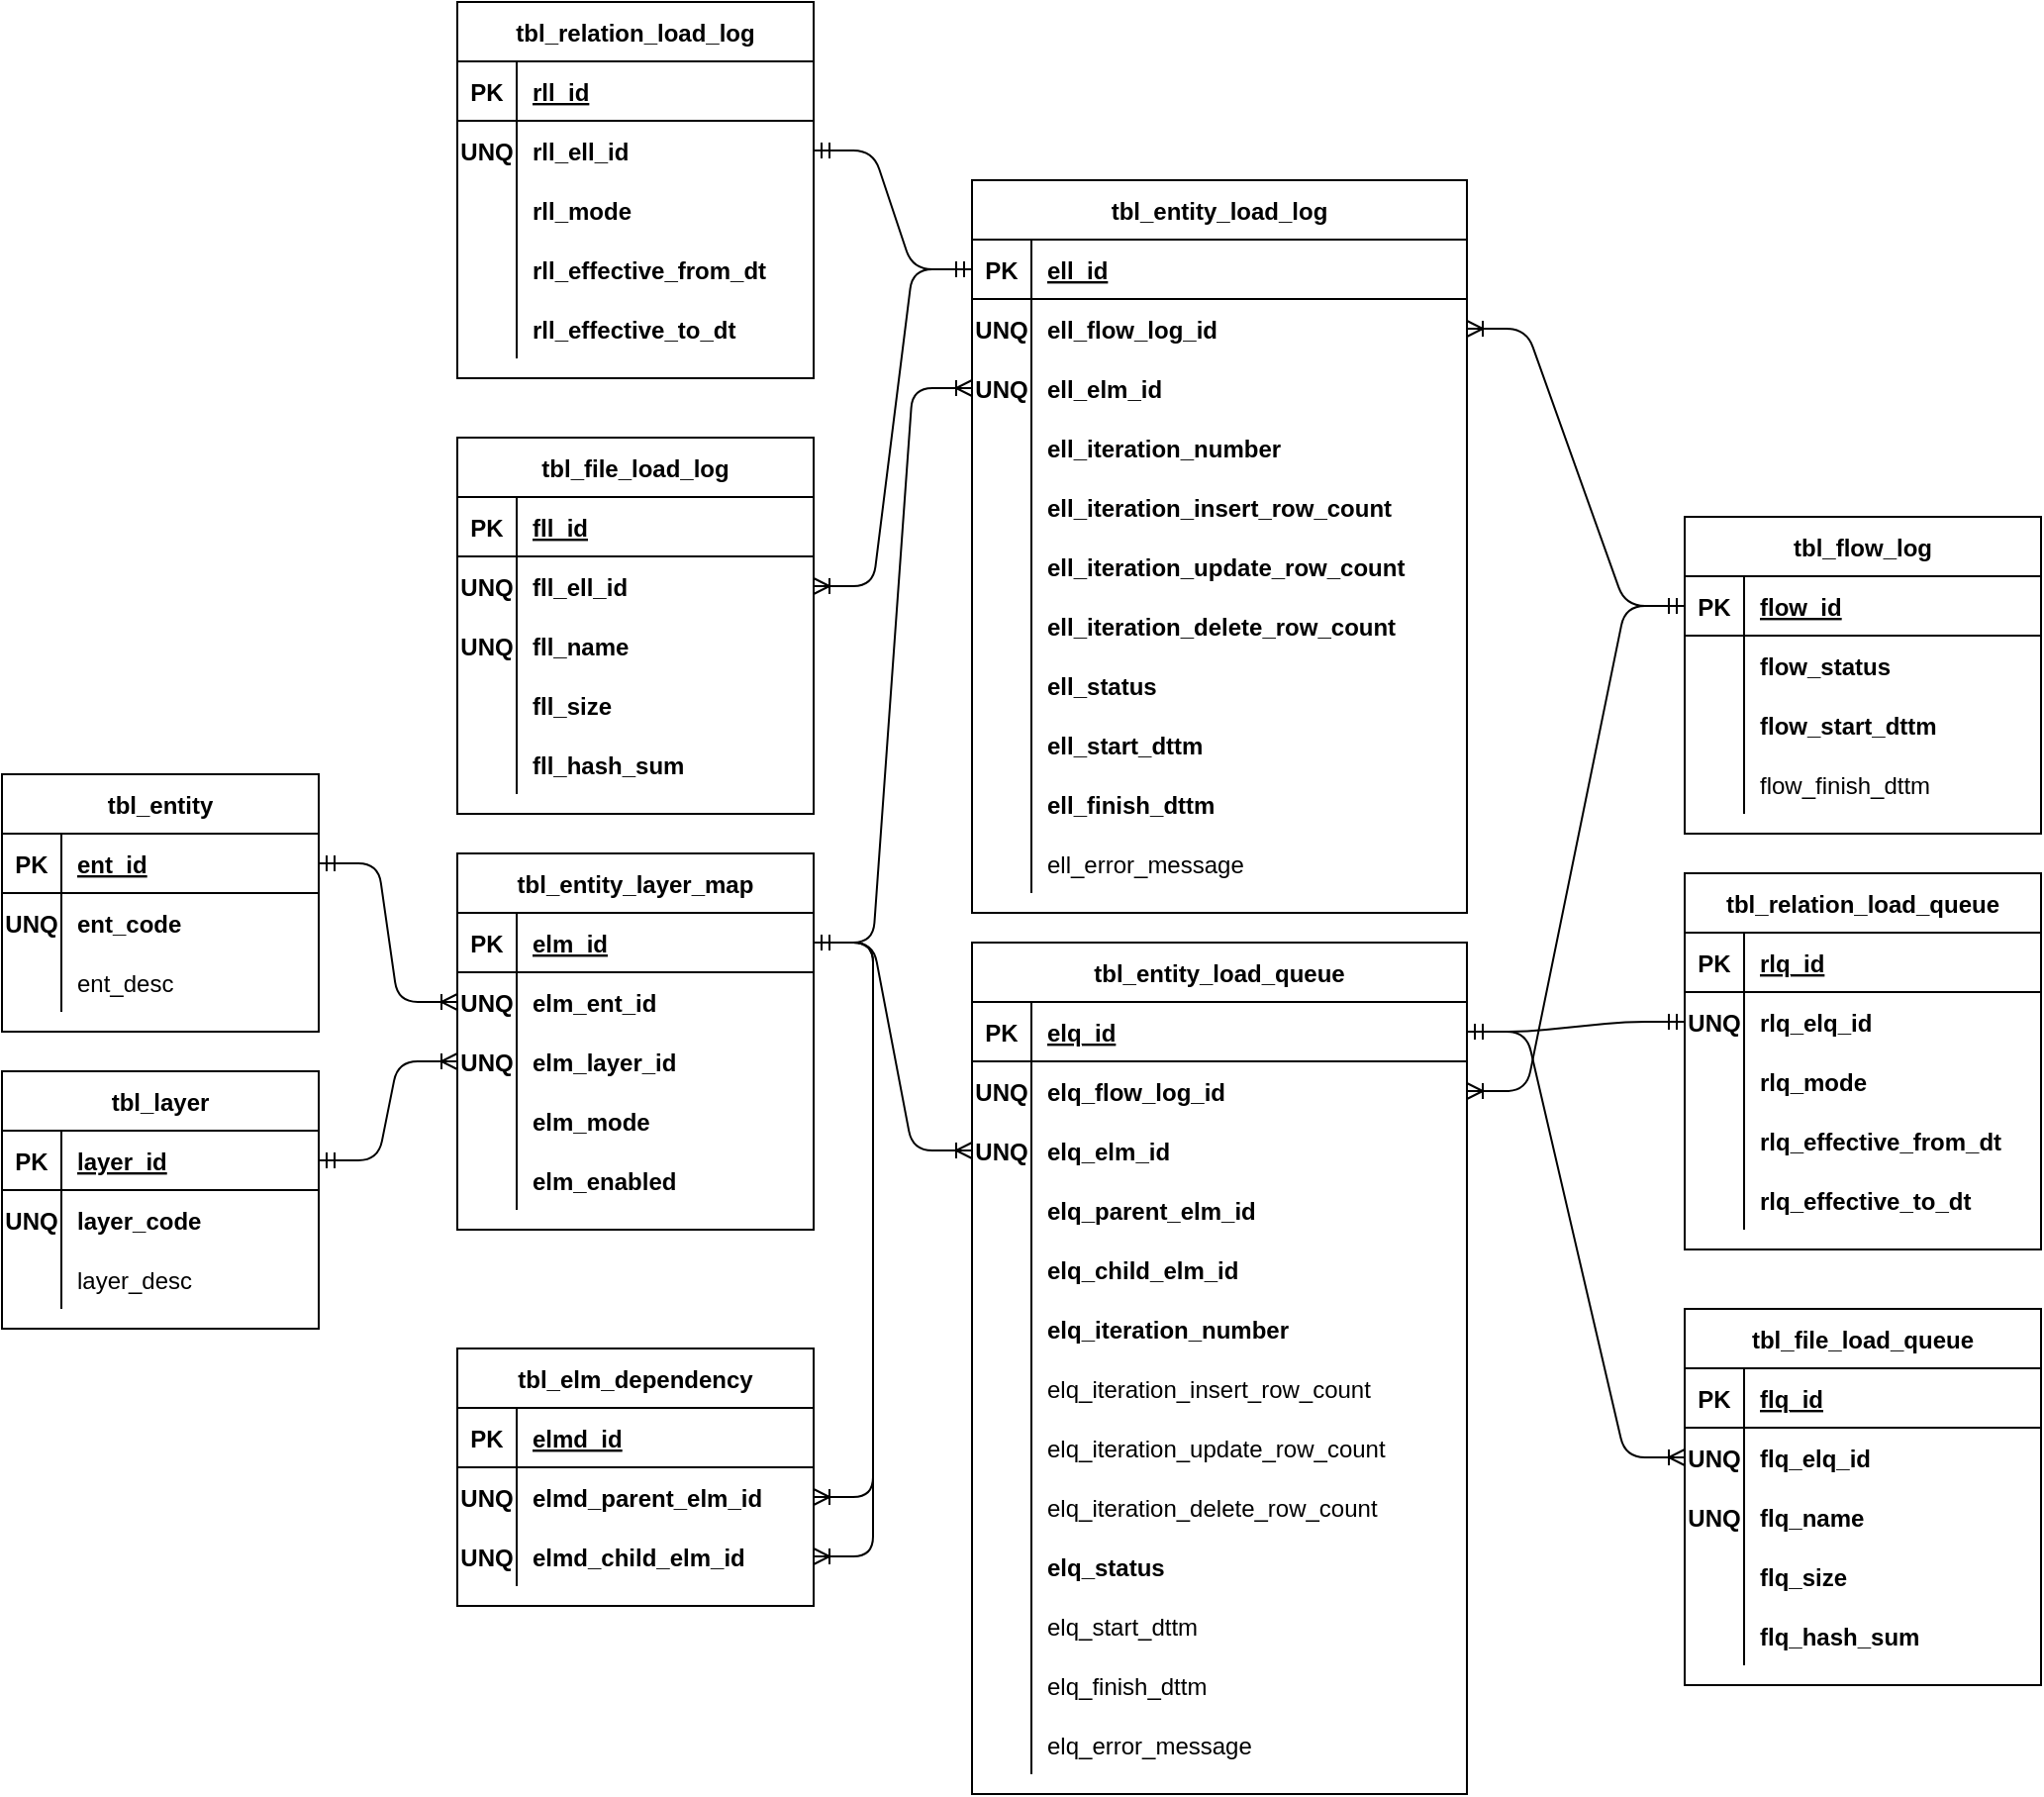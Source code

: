 <mxfile version="14.5.1" type="device"><diagram id="R2lEEEUBdFMjLlhIrx00" name="Page-1"><mxGraphModel dx="2272" dy="1922" grid="1" gridSize="10" guides="1" tooltips="1" connect="1" arrows="1" fold="1" page="1" pageScale="1" pageWidth="850" pageHeight="1100" math="0" shadow="0" extFonts="Permanent Marker^https://fonts.googleapis.com/css?family=Permanent+Marker"><root><mxCell id="0"/><mxCell id="1" parent="0"/><mxCell id="C-vyLk0tnHw3VtMMgP7b-2" value="tbl_layer" style="shape=table;startSize=30;container=1;collapsible=1;childLayout=tableLayout;fixedRows=1;rowLines=0;fontStyle=1;align=center;resizeLast=1;" parent="1" vertex="1"><mxGeometry x="-20" y="120" width="160" height="130" as="geometry"/></mxCell><mxCell id="C-vyLk0tnHw3VtMMgP7b-3" value="" style="shape=partialRectangle;collapsible=0;dropTarget=0;pointerEvents=0;fillColor=none;points=[[0,0.5],[1,0.5]];portConstraint=eastwest;top=0;left=0;right=0;bottom=1;" parent="C-vyLk0tnHw3VtMMgP7b-2" vertex="1"><mxGeometry y="30" width="160" height="30" as="geometry"/></mxCell><mxCell id="C-vyLk0tnHw3VtMMgP7b-4" value="PK" style="shape=partialRectangle;overflow=hidden;connectable=0;fillColor=none;top=0;left=0;bottom=0;right=0;fontStyle=1;" parent="C-vyLk0tnHw3VtMMgP7b-3" vertex="1"><mxGeometry width="30" height="30" as="geometry"/></mxCell><mxCell id="C-vyLk0tnHw3VtMMgP7b-5" value="layer_id" style="shape=partialRectangle;overflow=hidden;connectable=0;fillColor=none;top=0;left=0;bottom=0;right=0;align=left;spacingLeft=6;fontStyle=5;" parent="C-vyLk0tnHw3VtMMgP7b-3" vertex="1"><mxGeometry x="30" width="130" height="30" as="geometry"/></mxCell><mxCell id="C-vyLk0tnHw3VtMMgP7b-6" value="" style="shape=partialRectangle;collapsible=0;dropTarget=0;pointerEvents=0;fillColor=none;points=[[0,0.5],[1,0.5]];portConstraint=eastwest;top=0;left=0;right=0;bottom=0;" parent="C-vyLk0tnHw3VtMMgP7b-2" vertex="1"><mxGeometry y="60" width="160" height="30" as="geometry"/></mxCell><mxCell id="C-vyLk0tnHw3VtMMgP7b-7" value="UNQ" style="shape=partialRectangle;overflow=hidden;connectable=0;fillColor=none;top=0;left=0;bottom=0;right=0;fontStyle=1" parent="C-vyLk0tnHw3VtMMgP7b-6" vertex="1"><mxGeometry width="30" height="30" as="geometry"/></mxCell><mxCell id="C-vyLk0tnHw3VtMMgP7b-8" value="layer_code" style="shape=partialRectangle;overflow=hidden;connectable=0;fillColor=none;top=0;left=0;bottom=0;right=0;align=left;spacingLeft=6;fontStyle=1" parent="C-vyLk0tnHw3VtMMgP7b-6" vertex="1"><mxGeometry x="30" width="130" height="30" as="geometry"/></mxCell><mxCell id="C-vyLk0tnHw3VtMMgP7b-9" value="" style="shape=partialRectangle;collapsible=0;dropTarget=0;pointerEvents=0;fillColor=none;points=[[0,0.5],[1,0.5]];portConstraint=eastwest;top=0;left=0;right=0;bottom=0;" parent="C-vyLk0tnHw3VtMMgP7b-2" vertex="1"><mxGeometry y="90" width="160" height="30" as="geometry"/></mxCell><mxCell id="C-vyLk0tnHw3VtMMgP7b-10" value="" style="shape=partialRectangle;overflow=hidden;connectable=0;fillColor=none;top=0;left=0;bottom=0;right=0;" parent="C-vyLk0tnHw3VtMMgP7b-9" vertex="1"><mxGeometry width="30" height="30" as="geometry"/></mxCell><mxCell id="C-vyLk0tnHw3VtMMgP7b-11" value="layer_desc" style="shape=partialRectangle;overflow=hidden;connectable=0;fillColor=none;top=0;left=0;bottom=0;right=0;align=left;spacingLeft=6;" parent="C-vyLk0tnHw3VtMMgP7b-9" vertex="1"><mxGeometry x="30" width="130" height="30" as="geometry"/></mxCell><mxCell id="C-vyLk0tnHw3VtMMgP7b-13" value="tbl_flow_log" style="shape=table;startSize=30;container=1;collapsible=1;childLayout=tableLayout;fixedRows=1;rowLines=0;fontStyle=1;align=center;resizeLast=1;" parent="1" vertex="1"><mxGeometry x="830" y="-160" width="180" height="160" as="geometry"/></mxCell><mxCell id="C-vyLk0tnHw3VtMMgP7b-14" value="" style="shape=partialRectangle;collapsible=0;dropTarget=0;pointerEvents=0;fillColor=none;points=[[0,0.5],[1,0.5]];portConstraint=eastwest;top=0;left=0;right=0;bottom=1;" parent="C-vyLk0tnHw3VtMMgP7b-13" vertex="1"><mxGeometry y="30" width="180" height="30" as="geometry"/></mxCell><mxCell id="C-vyLk0tnHw3VtMMgP7b-15" value="PK" style="shape=partialRectangle;overflow=hidden;connectable=0;fillColor=none;top=0;left=0;bottom=0;right=0;fontStyle=1;" parent="C-vyLk0tnHw3VtMMgP7b-14" vertex="1"><mxGeometry width="30" height="30" as="geometry"/></mxCell><mxCell id="C-vyLk0tnHw3VtMMgP7b-16" value="flow_id" style="shape=partialRectangle;overflow=hidden;connectable=0;fillColor=none;top=0;left=0;bottom=0;right=0;align=left;spacingLeft=6;fontStyle=5;" parent="C-vyLk0tnHw3VtMMgP7b-14" vertex="1"><mxGeometry x="30" width="150" height="30" as="geometry"/></mxCell><mxCell id="n-sqBbWJOkg3POBEZH9E-104" value="" style="shape=partialRectangle;collapsible=0;dropTarget=0;pointerEvents=0;fillColor=none;points=[[0,0.5],[1,0.5]];portConstraint=eastwest;top=0;left=0;right=0;bottom=0;" parent="C-vyLk0tnHw3VtMMgP7b-13" vertex="1"><mxGeometry y="60" width="180" height="30" as="geometry"/></mxCell><mxCell id="n-sqBbWJOkg3POBEZH9E-105" value="" style="shape=partialRectangle;overflow=hidden;connectable=0;fillColor=none;top=0;left=0;bottom=0;right=0;" parent="n-sqBbWJOkg3POBEZH9E-104" vertex="1"><mxGeometry width="30" height="30" as="geometry"/></mxCell><mxCell id="n-sqBbWJOkg3POBEZH9E-106" value="flow_status" style="shape=partialRectangle;overflow=hidden;connectable=0;fillColor=none;top=0;left=0;bottom=0;right=0;align=left;spacingLeft=6;fontStyle=1" parent="n-sqBbWJOkg3POBEZH9E-104" vertex="1"><mxGeometry x="30" width="150" height="30" as="geometry"/></mxCell><mxCell id="C-vyLk0tnHw3VtMMgP7b-17" value="" style="shape=partialRectangle;collapsible=0;dropTarget=0;pointerEvents=0;fillColor=none;points=[[0,0.5],[1,0.5]];portConstraint=eastwest;top=0;left=0;right=0;bottom=0;" parent="C-vyLk0tnHw3VtMMgP7b-13" vertex="1"><mxGeometry y="90" width="180" height="30" as="geometry"/></mxCell><mxCell id="C-vyLk0tnHw3VtMMgP7b-18" value="" style="shape=partialRectangle;overflow=hidden;connectable=0;fillColor=none;top=0;left=0;bottom=0;right=0;" parent="C-vyLk0tnHw3VtMMgP7b-17" vertex="1"><mxGeometry width="30" height="30" as="geometry"/></mxCell><mxCell id="C-vyLk0tnHw3VtMMgP7b-19" value="flow_start_dttm" style="shape=partialRectangle;overflow=hidden;connectable=0;fillColor=none;top=0;left=0;bottom=0;right=0;align=left;spacingLeft=6;fontStyle=1" parent="C-vyLk0tnHw3VtMMgP7b-17" vertex="1"><mxGeometry x="30" width="150" height="30" as="geometry"/></mxCell><mxCell id="C-vyLk0tnHw3VtMMgP7b-20" value="" style="shape=partialRectangle;collapsible=0;dropTarget=0;pointerEvents=0;fillColor=none;points=[[0,0.5],[1,0.5]];portConstraint=eastwest;top=0;left=0;right=0;bottom=0;" parent="C-vyLk0tnHw3VtMMgP7b-13" vertex="1"><mxGeometry y="120" width="180" height="30" as="geometry"/></mxCell><mxCell id="C-vyLk0tnHw3VtMMgP7b-21" value="" style="shape=partialRectangle;overflow=hidden;connectable=0;fillColor=none;top=0;left=0;bottom=0;right=0;" parent="C-vyLk0tnHw3VtMMgP7b-20" vertex="1"><mxGeometry width="30" height="30" as="geometry"/></mxCell><mxCell id="C-vyLk0tnHw3VtMMgP7b-22" value="flow_finish_dttm" style="shape=partialRectangle;overflow=hidden;connectable=0;fillColor=none;top=0;left=0;bottom=0;right=0;align=left;spacingLeft=6;" parent="C-vyLk0tnHw3VtMMgP7b-20" vertex="1"><mxGeometry x="30" width="150" height="30" as="geometry"/></mxCell><mxCell id="C-vyLk0tnHw3VtMMgP7b-23" value="tbl_entity" style="shape=table;startSize=30;container=1;collapsible=1;childLayout=tableLayout;fixedRows=1;rowLines=0;fontStyle=1;align=center;resizeLast=1;" parent="1" vertex="1"><mxGeometry x="-20" y="-30" width="160" height="130" as="geometry"/></mxCell><mxCell id="C-vyLk0tnHw3VtMMgP7b-24" value="" style="shape=partialRectangle;collapsible=0;dropTarget=0;pointerEvents=0;fillColor=none;points=[[0,0.5],[1,0.5]];portConstraint=eastwest;top=0;left=0;right=0;bottom=1;" parent="C-vyLk0tnHw3VtMMgP7b-23" vertex="1"><mxGeometry y="30" width="160" height="30" as="geometry"/></mxCell><mxCell id="C-vyLk0tnHw3VtMMgP7b-25" value="PK" style="shape=partialRectangle;overflow=hidden;connectable=0;fillColor=none;top=0;left=0;bottom=0;right=0;fontStyle=1;" parent="C-vyLk0tnHw3VtMMgP7b-24" vertex="1"><mxGeometry width="30" height="30" as="geometry"/></mxCell><mxCell id="C-vyLk0tnHw3VtMMgP7b-26" value="ent_id" style="shape=partialRectangle;overflow=hidden;connectable=0;fillColor=none;top=0;left=0;bottom=0;right=0;align=left;spacingLeft=6;fontStyle=5;" parent="C-vyLk0tnHw3VtMMgP7b-24" vertex="1"><mxGeometry x="30" width="130" height="30" as="geometry"/></mxCell><mxCell id="n-sqBbWJOkg3POBEZH9E-1" value="" style="shape=partialRectangle;collapsible=0;dropTarget=0;pointerEvents=0;fillColor=none;points=[[0,0.5],[1,0.5]];portConstraint=eastwest;top=0;left=0;right=0;bottom=0;" parent="C-vyLk0tnHw3VtMMgP7b-23" vertex="1"><mxGeometry y="60" width="160" height="30" as="geometry"/></mxCell><mxCell id="n-sqBbWJOkg3POBEZH9E-2" value="UNQ" style="shape=partialRectangle;overflow=hidden;connectable=0;fillColor=none;top=0;left=0;bottom=0;right=0;fontStyle=1" parent="n-sqBbWJOkg3POBEZH9E-1" vertex="1"><mxGeometry width="30" height="30" as="geometry"/></mxCell><mxCell id="n-sqBbWJOkg3POBEZH9E-3" value="ent_code" style="shape=partialRectangle;overflow=hidden;connectable=0;fillColor=none;top=0;left=0;bottom=0;right=0;align=left;spacingLeft=6;fontStyle=1" parent="n-sqBbWJOkg3POBEZH9E-1" vertex="1"><mxGeometry x="30" width="130" height="30" as="geometry"/></mxCell><mxCell id="n-sqBbWJOkg3POBEZH9E-7" value="" style="shape=partialRectangle;collapsible=0;dropTarget=0;pointerEvents=0;fillColor=none;points=[[0,0.5],[1,0.5]];portConstraint=eastwest;top=0;left=0;right=0;bottom=0;" parent="C-vyLk0tnHw3VtMMgP7b-23" vertex="1"><mxGeometry y="90" width="160" height="30" as="geometry"/></mxCell><mxCell id="n-sqBbWJOkg3POBEZH9E-8" value="" style="shape=partialRectangle;overflow=hidden;connectable=0;fillColor=none;top=0;left=0;bottom=0;right=0;" parent="n-sqBbWJOkg3POBEZH9E-7" vertex="1"><mxGeometry width="30" height="30" as="geometry"/></mxCell><mxCell id="n-sqBbWJOkg3POBEZH9E-9" value="ent_desc" style="shape=partialRectangle;overflow=hidden;connectable=0;fillColor=none;top=0;left=0;bottom=0;right=0;align=left;spacingLeft=6;fontStyle=0" parent="n-sqBbWJOkg3POBEZH9E-7" vertex="1"><mxGeometry x="30" width="130" height="30" as="geometry"/></mxCell><mxCell id="n-sqBbWJOkg3POBEZH9E-13" value="" style="edgeStyle=entityRelationEdgeStyle;fontSize=12;html=1;endArrow=ERoneToMany;startArrow=ERmandOne;" parent="1" source="C-vyLk0tnHw3VtMMgP7b-3" target="0YgivnZFi4WIbgcl_7bm-8" edge="1"><mxGeometry width="100" height="100" relative="1" as="geometry"><mxPoint x="370" y="460" as="sourcePoint"/><mxPoint x="470" y="360" as="targetPoint"/></mxGeometry></mxCell><mxCell id="n-sqBbWJOkg3POBEZH9E-30" value="" style="edgeStyle=entityRelationEdgeStyle;fontSize=12;html=1;endArrow=ERoneToMany;startArrow=ERmandOne;" parent="1" source="C-vyLk0tnHw3VtMMgP7b-14" target="n-sqBbWJOkg3POBEZH9E-35" edge="1"><mxGeometry width="100" height="100" relative="1" as="geometry"><mxPoint x="370" y="490" as="sourcePoint"/><mxPoint x="980" y="115" as="targetPoint"/></mxGeometry></mxCell><mxCell id="n-sqBbWJOkg3POBEZH9E-31" value="tbl_entity_load_log" style="shape=table;startSize=30;container=1;collapsible=1;childLayout=tableLayout;fixedRows=1;rowLines=0;fontStyle=1;align=center;resizeLast=1;" parent="1" vertex="1"><mxGeometry x="470" y="-330" width="250" height="370" as="geometry"/></mxCell><mxCell id="n-sqBbWJOkg3POBEZH9E-32" value="" style="shape=partialRectangle;collapsible=0;dropTarget=0;pointerEvents=0;fillColor=none;top=0;left=0;bottom=1;right=0;points=[[0,0.5],[1,0.5]];portConstraint=eastwest;" parent="n-sqBbWJOkg3POBEZH9E-31" vertex="1"><mxGeometry y="30" width="250" height="30" as="geometry"/></mxCell><mxCell id="n-sqBbWJOkg3POBEZH9E-33" value="PK" style="shape=partialRectangle;connectable=0;fillColor=none;top=0;left=0;bottom=0;right=0;fontStyle=1;overflow=hidden;" parent="n-sqBbWJOkg3POBEZH9E-32" vertex="1"><mxGeometry width="30" height="30" as="geometry"/></mxCell><mxCell id="n-sqBbWJOkg3POBEZH9E-34" value="ell_id" style="shape=partialRectangle;connectable=0;fillColor=none;top=0;left=0;bottom=0;right=0;align=left;spacingLeft=6;fontStyle=5;overflow=hidden;" parent="n-sqBbWJOkg3POBEZH9E-32" vertex="1"><mxGeometry x="30" width="220" height="30" as="geometry"/></mxCell><mxCell id="n-sqBbWJOkg3POBEZH9E-35" value="" style="shape=partialRectangle;collapsible=0;dropTarget=0;pointerEvents=0;fillColor=none;top=0;left=0;bottom=0;right=0;points=[[0,0.5],[1,0.5]];portConstraint=eastwest;" parent="n-sqBbWJOkg3POBEZH9E-31" vertex="1"><mxGeometry y="60" width="250" height="30" as="geometry"/></mxCell><mxCell id="n-sqBbWJOkg3POBEZH9E-36" value="UNQ" style="shape=partialRectangle;connectable=0;fillColor=none;top=0;left=0;bottom=0;right=0;editable=1;overflow=hidden;fontStyle=1" parent="n-sqBbWJOkg3POBEZH9E-35" vertex="1"><mxGeometry width="30" height="30" as="geometry"/></mxCell><mxCell id="n-sqBbWJOkg3POBEZH9E-37" value="ell_flow_log_id" style="shape=partialRectangle;connectable=0;fillColor=none;top=0;left=0;bottom=0;right=0;align=left;spacingLeft=6;overflow=hidden;fontStyle=1" parent="n-sqBbWJOkg3POBEZH9E-35" vertex="1"><mxGeometry x="30" width="220" height="30" as="geometry"/></mxCell><mxCell id="n-sqBbWJOkg3POBEZH9E-38" value="" style="shape=partialRectangle;collapsible=0;dropTarget=0;pointerEvents=0;fillColor=none;top=0;left=0;bottom=0;right=0;points=[[0,0.5],[1,0.5]];portConstraint=eastwest;" parent="n-sqBbWJOkg3POBEZH9E-31" vertex="1"><mxGeometry y="90" width="250" height="30" as="geometry"/></mxCell><mxCell id="n-sqBbWJOkg3POBEZH9E-39" value="UNQ" style="shape=partialRectangle;connectable=0;fillColor=none;top=0;left=0;bottom=0;right=0;editable=1;overflow=hidden;fontStyle=1" parent="n-sqBbWJOkg3POBEZH9E-38" vertex="1"><mxGeometry width="30" height="30" as="geometry"/></mxCell><mxCell id="n-sqBbWJOkg3POBEZH9E-40" value="ell_elm_id" style="shape=partialRectangle;connectable=0;fillColor=none;top=0;left=0;bottom=0;right=0;align=left;spacingLeft=6;overflow=hidden;fontStyle=1" parent="n-sqBbWJOkg3POBEZH9E-38" vertex="1"><mxGeometry x="30" width="220" height="30" as="geometry"/></mxCell><mxCell id="n-sqBbWJOkg3POBEZH9E-67" value="" style="shape=partialRectangle;collapsible=0;dropTarget=0;pointerEvents=0;fillColor=none;top=0;left=0;bottom=0;right=0;points=[[0,0.5],[1,0.5]];portConstraint=eastwest;" parent="n-sqBbWJOkg3POBEZH9E-31" vertex="1"><mxGeometry y="120" width="250" height="30" as="geometry"/></mxCell><mxCell id="n-sqBbWJOkg3POBEZH9E-68" value="" style="shape=partialRectangle;connectable=0;fillColor=none;top=0;left=0;bottom=0;right=0;editable=1;overflow=hidden;" parent="n-sqBbWJOkg3POBEZH9E-67" vertex="1"><mxGeometry width="30" height="30" as="geometry"/></mxCell><mxCell id="n-sqBbWJOkg3POBEZH9E-69" value="ell_iteration_number" style="shape=partialRectangle;connectable=0;fillColor=none;top=0;left=0;bottom=0;right=0;align=left;spacingLeft=6;overflow=hidden;fontStyle=1" parent="n-sqBbWJOkg3POBEZH9E-67" vertex="1"><mxGeometry x="30" width="220" height="30" as="geometry"/></mxCell><mxCell id="n-sqBbWJOkg3POBEZH9E-70" value="" style="shape=partialRectangle;collapsible=0;dropTarget=0;pointerEvents=0;fillColor=none;top=0;left=0;bottom=0;right=0;points=[[0,0.5],[1,0.5]];portConstraint=eastwest;" parent="n-sqBbWJOkg3POBEZH9E-31" vertex="1"><mxGeometry y="150" width="250" height="30" as="geometry"/></mxCell><mxCell id="n-sqBbWJOkg3POBEZH9E-71" value="" style="shape=partialRectangle;connectable=0;fillColor=none;top=0;left=0;bottom=0;right=0;editable=1;overflow=hidden;" parent="n-sqBbWJOkg3POBEZH9E-70" vertex="1"><mxGeometry width="30" height="30" as="geometry"/></mxCell><mxCell id="n-sqBbWJOkg3POBEZH9E-72" value="ell_iteration_insert_row_count" style="shape=partialRectangle;connectable=0;fillColor=none;top=0;left=0;bottom=0;right=0;align=left;spacingLeft=6;overflow=hidden;fontStyle=1" parent="n-sqBbWJOkg3POBEZH9E-70" vertex="1"><mxGeometry x="30" width="220" height="30" as="geometry"/></mxCell><mxCell id="0YgivnZFi4WIbgcl_7bm-109" value="" style="shape=partialRectangle;collapsible=0;dropTarget=0;pointerEvents=0;fillColor=none;top=0;left=0;bottom=0;right=0;points=[[0,0.5],[1,0.5]];portConstraint=eastwest;" parent="n-sqBbWJOkg3POBEZH9E-31" vertex="1"><mxGeometry y="180" width="250" height="30" as="geometry"/></mxCell><mxCell id="0YgivnZFi4WIbgcl_7bm-110" value="" style="shape=partialRectangle;connectable=0;fillColor=none;top=0;left=0;bottom=0;right=0;editable=1;overflow=hidden;" parent="0YgivnZFi4WIbgcl_7bm-109" vertex="1"><mxGeometry width="30" height="30" as="geometry"/></mxCell><mxCell id="0YgivnZFi4WIbgcl_7bm-111" value="ell_iteration_update_row_count" style="shape=partialRectangle;connectable=0;fillColor=none;top=0;left=0;bottom=0;right=0;align=left;spacingLeft=6;overflow=hidden;fontStyle=1" parent="0YgivnZFi4WIbgcl_7bm-109" vertex="1"><mxGeometry x="30" width="220" height="30" as="geometry"/></mxCell><mxCell id="0YgivnZFi4WIbgcl_7bm-112" value="" style="shape=partialRectangle;collapsible=0;dropTarget=0;pointerEvents=0;fillColor=none;top=0;left=0;bottom=0;right=0;points=[[0,0.5],[1,0.5]];portConstraint=eastwest;" parent="n-sqBbWJOkg3POBEZH9E-31" vertex="1"><mxGeometry y="210" width="250" height="30" as="geometry"/></mxCell><mxCell id="0YgivnZFi4WIbgcl_7bm-113" value="" style="shape=partialRectangle;connectable=0;fillColor=none;top=0;left=0;bottom=0;right=0;editable=1;overflow=hidden;" parent="0YgivnZFi4WIbgcl_7bm-112" vertex="1"><mxGeometry width="30" height="30" as="geometry"/></mxCell><mxCell id="0YgivnZFi4WIbgcl_7bm-114" value="ell_iteration_delete_row_count" style="shape=partialRectangle;connectable=0;fillColor=none;top=0;left=0;bottom=0;right=0;align=left;spacingLeft=6;overflow=hidden;fontStyle=1" parent="0YgivnZFi4WIbgcl_7bm-112" vertex="1"><mxGeometry x="30" width="220" height="30" as="geometry"/></mxCell><mxCell id="n-sqBbWJOkg3POBEZH9E-41" value="" style="shape=partialRectangle;collapsible=0;dropTarget=0;pointerEvents=0;fillColor=none;top=0;left=0;bottom=0;right=0;points=[[0,0.5],[1,0.5]];portConstraint=eastwest;" parent="n-sqBbWJOkg3POBEZH9E-31" vertex="1"><mxGeometry y="240" width="250" height="30" as="geometry"/></mxCell><mxCell id="n-sqBbWJOkg3POBEZH9E-42" value="" style="shape=partialRectangle;connectable=0;fillColor=none;top=0;left=0;bottom=0;right=0;editable=1;overflow=hidden;" parent="n-sqBbWJOkg3POBEZH9E-41" vertex="1"><mxGeometry width="30" height="30" as="geometry"/></mxCell><mxCell id="n-sqBbWJOkg3POBEZH9E-43" value="ell_status" style="shape=partialRectangle;connectable=0;fillColor=none;top=0;left=0;bottom=0;right=0;align=left;spacingLeft=6;overflow=hidden;fontStyle=1" parent="n-sqBbWJOkg3POBEZH9E-41" vertex="1"><mxGeometry x="30" width="220" height="30" as="geometry"/></mxCell><mxCell id="n-sqBbWJOkg3POBEZH9E-53" value="" style="shape=partialRectangle;collapsible=0;dropTarget=0;pointerEvents=0;fillColor=none;top=0;left=0;bottom=0;right=0;points=[[0,0.5],[1,0.5]];portConstraint=eastwest;" parent="n-sqBbWJOkg3POBEZH9E-31" vertex="1"><mxGeometry y="270" width="250" height="30" as="geometry"/></mxCell><mxCell id="n-sqBbWJOkg3POBEZH9E-54" value="" style="shape=partialRectangle;connectable=0;fillColor=none;top=0;left=0;bottom=0;right=0;editable=1;overflow=hidden;" parent="n-sqBbWJOkg3POBEZH9E-53" vertex="1"><mxGeometry width="30" height="30" as="geometry"/></mxCell><mxCell id="n-sqBbWJOkg3POBEZH9E-55" value="ell_start_dttm" style="shape=partialRectangle;connectable=0;fillColor=none;top=0;left=0;bottom=0;right=0;align=left;spacingLeft=6;overflow=hidden;fontStyle=1" parent="n-sqBbWJOkg3POBEZH9E-53" vertex="1"><mxGeometry x="30" width="220" height="30" as="geometry"/></mxCell><mxCell id="n-sqBbWJOkg3POBEZH9E-56" value="" style="shape=partialRectangle;collapsible=0;dropTarget=0;pointerEvents=0;fillColor=none;top=0;left=0;bottom=0;right=0;points=[[0,0.5],[1,0.5]];portConstraint=eastwest;" parent="n-sqBbWJOkg3POBEZH9E-31" vertex="1"><mxGeometry y="300" width="250" height="30" as="geometry"/></mxCell><mxCell id="n-sqBbWJOkg3POBEZH9E-57" value="" style="shape=partialRectangle;connectable=0;fillColor=none;top=0;left=0;bottom=0;right=0;editable=1;overflow=hidden;" parent="n-sqBbWJOkg3POBEZH9E-56" vertex="1"><mxGeometry width="30" height="30" as="geometry"/></mxCell><mxCell id="n-sqBbWJOkg3POBEZH9E-58" value="ell_finish_dttm" style="shape=partialRectangle;connectable=0;fillColor=none;top=0;left=0;bottom=0;right=0;align=left;spacingLeft=6;overflow=hidden;fontStyle=1" parent="n-sqBbWJOkg3POBEZH9E-56" vertex="1"><mxGeometry x="30" width="220" height="30" as="geometry"/></mxCell><mxCell id="n-sqBbWJOkg3POBEZH9E-59" value="" style="shape=partialRectangle;collapsible=0;dropTarget=0;pointerEvents=0;fillColor=none;top=0;left=0;bottom=0;right=0;points=[[0,0.5],[1,0.5]];portConstraint=eastwest;" parent="n-sqBbWJOkg3POBEZH9E-31" vertex="1"><mxGeometry y="330" width="250" height="30" as="geometry"/></mxCell><mxCell id="n-sqBbWJOkg3POBEZH9E-60" value="" style="shape=partialRectangle;connectable=0;fillColor=none;top=0;left=0;bottom=0;right=0;editable=1;overflow=hidden;" parent="n-sqBbWJOkg3POBEZH9E-59" vertex="1"><mxGeometry width="30" height="30" as="geometry"/></mxCell><mxCell id="n-sqBbWJOkg3POBEZH9E-61" value="ell_error_message" style="shape=partialRectangle;connectable=0;fillColor=none;top=0;left=0;bottom=0;right=0;align=left;spacingLeft=6;overflow=hidden;" parent="n-sqBbWJOkg3POBEZH9E-59" vertex="1"><mxGeometry x="30" width="220" height="30" as="geometry"/></mxCell><mxCell id="n-sqBbWJOkg3POBEZH9E-52" value="" style="edgeStyle=entityRelationEdgeStyle;fontSize=12;html=1;endArrow=ERoneToMany;startArrow=ERmandOne;" parent="1" source="0YgivnZFi4WIbgcl_7bm-2" target="n-sqBbWJOkg3POBEZH9E-38" edge="1"><mxGeometry width="100" height="100" relative="1" as="geometry"><mxPoint x="710" y="-10" as="sourcePoint"/><mxPoint x="810" y="-110" as="targetPoint"/></mxGeometry></mxCell><mxCell id="n-sqBbWJOkg3POBEZH9E-73" value="tbl_relation_load_log" style="shape=table;startSize=30;container=1;collapsible=1;childLayout=tableLayout;fixedRows=1;rowLines=0;fontStyle=1;align=center;resizeLast=1;" parent="1" vertex="1"><mxGeometry x="210" y="-420" width="180" height="190" as="geometry"/></mxCell><mxCell id="n-sqBbWJOkg3POBEZH9E-74" value="" style="shape=partialRectangle;collapsible=0;dropTarget=0;pointerEvents=0;fillColor=none;top=0;left=0;bottom=1;right=0;points=[[0,0.5],[1,0.5]];portConstraint=eastwest;" parent="n-sqBbWJOkg3POBEZH9E-73" vertex="1"><mxGeometry y="30" width="180" height="30" as="geometry"/></mxCell><mxCell id="n-sqBbWJOkg3POBEZH9E-75" value="PK" style="shape=partialRectangle;connectable=0;fillColor=none;top=0;left=0;bottom=0;right=0;fontStyle=1;overflow=hidden;" parent="n-sqBbWJOkg3POBEZH9E-74" vertex="1"><mxGeometry width="30" height="30" as="geometry"/></mxCell><mxCell id="n-sqBbWJOkg3POBEZH9E-76" value="rll_id" style="shape=partialRectangle;connectable=0;fillColor=none;top=0;left=0;bottom=0;right=0;align=left;spacingLeft=6;fontStyle=5;overflow=hidden;" parent="n-sqBbWJOkg3POBEZH9E-74" vertex="1"><mxGeometry x="30" width="150" height="30" as="geometry"/></mxCell><mxCell id="n-sqBbWJOkg3POBEZH9E-77" value="" style="shape=partialRectangle;collapsible=0;dropTarget=0;pointerEvents=0;fillColor=none;top=0;left=0;bottom=0;right=0;points=[[0,0.5],[1,0.5]];portConstraint=eastwest;" parent="n-sqBbWJOkg3POBEZH9E-73" vertex="1"><mxGeometry y="60" width="180" height="30" as="geometry"/></mxCell><mxCell id="n-sqBbWJOkg3POBEZH9E-78" value="UNQ" style="shape=partialRectangle;connectable=0;fillColor=none;top=0;left=0;bottom=0;right=0;editable=1;overflow=hidden;fontStyle=1" parent="n-sqBbWJOkg3POBEZH9E-77" vertex="1"><mxGeometry width="30" height="30" as="geometry"/></mxCell><mxCell id="n-sqBbWJOkg3POBEZH9E-79" value="rll_ell_id" style="shape=partialRectangle;connectable=0;fillColor=none;top=0;left=0;bottom=0;right=0;align=left;spacingLeft=6;overflow=hidden;fontStyle=1" parent="n-sqBbWJOkg3POBEZH9E-77" vertex="1"><mxGeometry x="30" width="150" height="30" as="geometry"/></mxCell><mxCell id="n-sqBbWJOkg3POBEZH9E-107" value="" style="shape=partialRectangle;collapsible=0;dropTarget=0;pointerEvents=0;fillColor=none;top=0;left=0;bottom=0;right=0;points=[[0,0.5],[1,0.5]];portConstraint=eastwest;" parent="n-sqBbWJOkg3POBEZH9E-73" vertex="1"><mxGeometry y="90" width="180" height="30" as="geometry"/></mxCell><mxCell id="n-sqBbWJOkg3POBEZH9E-108" value="" style="shape=partialRectangle;connectable=0;fillColor=none;top=0;left=0;bottom=0;right=0;editable=1;overflow=hidden;" parent="n-sqBbWJOkg3POBEZH9E-107" vertex="1"><mxGeometry width="30" height="30" as="geometry"/></mxCell><mxCell id="n-sqBbWJOkg3POBEZH9E-109" value="rll_mode" style="shape=partialRectangle;connectable=0;fillColor=none;top=0;left=0;bottom=0;right=0;align=left;spacingLeft=6;overflow=hidden;fontStyle=1" parent="n-sqBbWJOkg3POBEZH9E-107" vertex="1"><mxGeometry x="30" width="150" height="30" as="geometry"/></mxCell><mxCell id="n-sqBbWJOkg3POBEZH9E-80" value="" style="shape=partialRectangle;collapsible=0;dropTarget=0;pointerEvents=0;fillColor=none;top=0;left=0;bottom=0;right=0;points=[[0,0.5],[1,0.5]];portConstraint=eastwest;" parent="n-sqBbWJOkg3POBEZH9E-73" vertex="1"><mxGeometry y="120" width="180" height="30" as="geometry"/></mxCell><mxCell id="n-sqBbWJOkg3POBEZH9E-81" value="" style="shape=partialRectangle;connectable=0;fillColor=none;top=0;left=0;bottom=0;right=0;editable=1;overflow=hidden;" parent="n-sqBbWJOkg3POBEZH9E-80" vertex="1"><mxGeometry width="30" height="30" as="geometry"/></mxCell><mxCell id="n-sqBbWJOkg3POBEZH9E-82" value="rll_effective_from_dt" style="shape=partialRectangle;connectable=0;fillColor=none;top=0;left=0;bottom=0;right=0;align=left;spacingLeft=6;overflow=hidden;fontStyle=1" parent="n-sqBbWJOkg3POBEZH9E-80" vertex="1"><mxGeometry x="30" width="150" height="30" as="geometry"/></mxCell><mxCell id="n-sqBbWJOkg3POBEZH9E-83" value="" style="shape=partialRectangle;collapsible=0;dropTarget=0;pointerEvents=0;fillColor=none;top=0;left=0;bottom=0;right=0;points=[[0,0.5],[1,0.5]];portConstraint=eastwest;" parent="n-sqBbWJOkg3POBEZH9E-73" vertex="1"><mxGeometry y="150" width="180" height="30" as="geometry"/></mxCell><mxCell id="n-sqBbWJOkg3POBEZH9E-84" value="" style="shape=partialRectangle;connectable=0;fillColor=none;top=0;left=0;bottom=0;right=0;editable=1;overflow=hidden;" parent="n-sqBbWJOkg3POBEZH9E-83" vertex="1"><mxGeometry width="30" height="30" as="geometry"/></mxCell><mxCell id="n-sqBbWJOkg3POBEZH9E-85" value="rll_effective_to_dt" style="shape=partialRectangle;connectable=0;fillColor=none;top=0;left=0;bottom=0;right=0;align=left;spacingLeft=6;overflow=hidden;fontStyle=1" parent="n-sqBbWJOkg3POBEZH9E-83" vertex="1"><mxGeometry x="30" width="150" height="30" as="geometry"/></mxCell><mxCell id="n-sqBbWJOkg3POBEZH9E-86" value="" style="edgeStyle=entityRelationEdgeStyle;fontSize=12;html=1;endArrow=ERmandOne;startArrow=ERmandOne;" parent="1" source="n-sqBbWJOkg3POBEZH9E-32" target="n-sqBbWJOkg3POBEZH9E-77" edge="1"><mxGeometry width="100" height="100" relative="1" as="geometry"><mxPoint x="630" y="-10" as="sourcePoint"/><mxPoint x="730" y="-110" as="targetPoint"/></mxGeometry></mxCell><mxCell id="n-sqBbWJOkg3POBEZH9E-87" value="tbl_file_load_log" style="shape=table;startSize=30;container=1;collapsible=1;childLayout=tableLayout;fixedRows=1;rowLines=0;fontStyle=1;align=center;resizeLast=1;" parent="1" vertex="1"><mxGeometry x="210" y="-200" width="180" height="190" as="geometry"/></mxCell><mxCell id="n-sqBbWJOkg3POBEZH9E-88" value="" style="shape=partialRectangle;collapsible=0;dropTarget=0;pointerEvents=0;fillColor=none;top=0;left=0;bottom=1;right=0;points=[[0,0.5],[1,0.5]];portConstraint=eastwest;" parent="n-sqBbWJOkg3POBEZH9E-87" vertex="1"><mxGeometry y="30" width="180" height="30" as="geometry"/></mxCell><mxCell id="n-sqBbWJOkg3POBEZH9E-89" value="PK" style="shape=partialRectangle;connectable=0;fillColor=none;top=0;left=0;bottom=0;right=0;fontStyle=1;overflow=hidden;" parent="n-sqBbWJOkg3POBEZH9E-88" vertex="1"><mxGeometry width="30" height="30" as="geometry"/></mxCell><mxCell id="n-sqBbWJOkg3POBEZH9E-90" value="fll_id" style="shape=partialRectangle;connectable=0;fillColor=none;top=0;left=0;bottom=0;right=0;align=left;spacingLeft=6;fontStyle=5;overflow=hidden;" parent="n-sqBbWJOkg3POBEZH9E-88" vertex="1"><mxGeometry x="30" width="150" height="30" as="geometry"/></mxCell><mxCell id="n-sqBbWJOkg3POBEZH9E-91" value="" style="shape=partialRectangle;collapsible=0;dropTarget=0;pointerEvents=0;fillColor=none;top=0;left=0;bottom=0;right=0;points=[[0,0.5],[1,0.5]];portConstraint=eastwest;" parent="n-sqBbWJOkg3POBEZH9E-87" vertex="1"><mxGeometry y="60" width="180" height="30" as="geometry"/></mxCell><mxCell id="n-sqBbWJOkg3POBEZH9E-92" value="UNQ" style="shape=partialRectangle;connectable=0;fillColor=none;top=0;left=0;bottom=0;right=0;editable=1;overflow=hidden;fontStyle=1" parent="n-sqBbWJOkg3POBEZH9E-91" vertex="1"><mxGeometry width="30" height="30" as="geometry"/></mxCell><mxCell id="n-sqBbWJOkg3POBEZH9E-93" value="fll_ell_id" style="shape=partialRectangle;connectable=0;fillColor=none;top=0;left=0;bottom=0;right=0;align=left;spacingLeft=6;overflow=hidden;fontStyle=1" parent="n-sqBbWJOkg3POBEZH9E-91" vertex="1"><mxGeometry x="30" width="150" height="30" as="geometry"/></mxCell><mxCell id="n-sqBbWJOkg3POBEZH9E-94" value="" style="shape=partialRectangle;collapsible=0;dropTarget=0;pointerEvents=0;fillColor=none;top=0;left=0;bottom=0;right=0;points=[[0,0.5],[1,0.5]];portConstraint=eastwest;" parent="n-sqBbWJOkg3POBEZH9E-87" vertex="1"><mxGeometry y="90" width="180" height="30" as="geometry"/></mxCell><mxCell id="n-sqBbWJOkg3POBEZH9E-95" value="UNQ" style="shape=partialRectangle;connectable=0;fillColor=none;top=0;left=0;bottom=0;right=0;editable=1;overflow=hidden;fontStyle=1" parent="n-sqBbWJOkg3POBEZH9E-94" vertex="1"><mxGeometry width="30" height="30" as="geometry"/></mxCell><mxCell id="n-sqBbWJOkg3POBEZH9E-96" value="fll_name" style="shape=partialRectangle;connectable=0;fillColor=none;top=0;left=0;bottom=0;right=0;align=left;spacingLeft=6;overflow=hidden;fontStyle=1" parent="n-sqBbWJOkg3POBEZH9E-94" vertex="1"><mxGeometry x="30" width="150" height="30" as="geometry"/></mxCell><mxCell id="n-sqBbWJOkg3POBEZH9E-97" value="" style="shape=partialRectangle;collapsible=0;dropTarget=0;pointerEvents=0;fillColor=none;top=0;left=0;bottom=0;right=0;points=[[0,0.5],[1,0.5]];portConstraint=eastwest;" parent="n-sqBbWJOkg3POBEZH9E-87" vertex="1"><mxGeometry y="120" width="180" height="30" as="geometry"/></mxCell><mxCell id="n-sqBbWJOkg3POBEZH9E-98" value="" style="shape=partialRectangle;connectable=0;fillColor=none;top=0;left=0;bottom=0;right=0;editable=1;overflow=hidden;" parent="n-sqBbWJOkg3POBEZH9E-97" vertex="1"><mxGeometry width="30" height="30" as="geometry"/></mxCell><mxCell id="n-sqBbWJOkg3POBEZH9E-99" value="fll_size" style="shape=partialRectangle;connectable=0;fillColor=none;top=0;left=0;bottom=0;right=0;align=left;spacingLeft=6;overflow=hidden;fontStyle=1" parent="n-sqBbWJOkg3POBEZH9E-97" vertex="1"><mxGeometry x="30" width="150" height="30" as="geometry"/></mxCell><mxCell id="n-sqBbWJOkg3POBEZH9E-100" value="" style="shape=partialRectangle;collapsible=0;dropTarget=0;pointerEvents=0;fillColor=none;top=0;left=0;bottom=0;right=0;points=[[0,0.5],[1,0.5]];portConstraint=eastwest;" parent="n-sqBbWJOkg3POBEZH9E-87" vertex="1"><mxGeometry y="150" width="180" height="30" as="geometry"/></mxCell><mxCell id="n-sqBbWJOkg3POBEZH9E-101" value="" style="shape=partialRectangle;connectable=0;fillColor=none;top=0;left=0;bottom=0;right=0;editable=1;overflow=hidden;" parent="n-sqBbWJOkg3POBEZH9E-100" vertex="1"><mxGeometry width="30" height="30" as="geometry"/></mxCell><mxCell id="n-sqBbWJOkg3POBEZH9E-102" value="fll_hash_sum" style="shape=partialRectangle;connectable=0;fillColor=none;top=0;left=0;bottom=0;right=0;align=left;spacingLeft=6;overflow=hidden;fontStyle=1" parent="n-sqBbWJOkg3POBEZH9E-100" vertex="1"><mxGeometry x="30" width="150" height="30" as="geometry"/></mxCell><mxCell id="n-sqBbWJOkg3POBEZH9E-103" value="" style="edgeStyle=entityRelationEdgeStyle;fontSize=12;html=1;endArrow=ERoneToMany;startArrow=ERmandOne;" parent="1" source="n-sqBbWJOkg3POBEZH9E-32" target="n-sqBbWJOkg3POBEZH9E-91" edge="1"><mxGeometry width="100" height="100" relative="1" as="geometry"><mxPoint x="630" y="-110" as="sourcePoint"/><mxPoint x="730" y="-210" as="targetPoint"/></mxGeometry></mxCell><mxCell id="0YgivnZFi4WIbgcl_7bm-1" value="tbl_entity_layer_map" style="shape=table;startSize=30;container=1;collapsible=1;childLayout=tableLayout;fixedRows=1;rowLines=0;fontStyle=1;align=center;resizeLast=1;" parent="1" vertex="1"><mxGeometry x="210" y="10" width="180" height="190" as="geometry"/></mxCell><mxCell id="0YgivnZFi4WIbgcl_7bm-2" value="" style="shape=partialRectangle;collapsible=0;dropTarget=0;pointerEvents=0;fillColor=none;top=0;left=0;bottom=1;right=0;points=[[0,0.5],[1,0.5]];portConstraint=eastwest;" parent="0YgivnZFi4WIbgcl_7bm-1" vertex="1"><mxGeometry y="30" width="180" height="30" as="geometry"/></mxCell><mxCell id="0YgivnZFi4WIbgcl_7bm-3" value="PK" style="shape=partialRectangle;connectable=0;fillColor=none;top=0;left=0;bottom=0;right=0;fontStyle=1;overflow=hidden;" parent="0YgivnZFi4WIbgcl_7bm-2" vertex="1"><mxGeometry width="30" height="30" as="geometry"/></mxCell><mxCell id="0YgivnZFi4WIbgcl_7bm-4" value="elm_id" style="shape=partialRectangle;connectable=0;fillColor=none;top=0;left=0;bottom=0;right=0;align=left;spacingLeft=6;fontStyle=5;overflow=hidden;" parent="0YgivnZFi4WIbgcl_7bm-2" vertex="1"><mxGeometry x="30" width="150" height="30" as="geometry"/></mxCell><mxCell id="0YgivnZFi4WIbgcl_7bm-5" value="" style="shape=partialRectangle;collapsible=0;dropTarget=0;pointerEvents=0;fillColor=none;top=0;left=0;bottom=0;right=0;points=[[0,0.5],[1,0.5]];portConstraint=eastwest;" parent="0YgivnZFi4WIbgcl_7bm-1" vertex="1"><mxGeometry y="60" width="180" height="30" as="geometry"/></mxCell><mxCell id="0YgivnZFi4WIbgcl_7bm-6" value="UNQ" style="shape=partialRectangle;connectable=0;fillColor=none;top=0;left=0;bottom=0;right=0;editable=1;overflow=hidden;fontStyle=1" parent="0YgivnZFi4WIbgcl_7bm-5" vertex="1"><mxGeometry width="30" height="30" as="geometry"/></mxCell><mxCell id="0YgivnZFi4WIbgcl_7bm-7" value="elm_ent_id" style="shape=partialRectangle;connectable=0;fillColor=none;top=0;left=0;bottom=0;right=0;align=left;spacingLeft=6;overflow=hidden;fontStyle=1" parent="0YgivnZFi4WIbgcl_7bm-5" vertex="1"><mxGeometry x="30" width="150" height="30" as="geometry"/></mxCell><mxCell id="0YgivnZFi4WIbgcl_7bm-8" value="" style="shape=partialRectangle;collapsible=0;dropTarget=0;pointerEvents=0;fillColor=none;top=0;left=0;bottom=0;right=0;points=[[0,0.5],[1,0.5]];portConstraint=eastwest;" parent="0YgivnZFi4WIbgcl_7bm-1" vertex="1"><mxGeometry y="90" width="180" height="30" as="geometry"/></mxCell><mxCell id="0YgivnZFi4WIbgcl_7bm-9" value="UNQ" style="shape=partialRectangle;connectable=0;fillColor=none;top=0;left=0;bottom=0;right=0;editable=1;overflow=hidden;fontStyle=1" parent="0YgivnZFi4WIbgcl_7bm-8" vertex="1"><mxGeometry width="30" height="30" as="geometry"/></mxCell><mxCell id="0YgivnZFi4WIbgcl_7bm-10" value="elm_layer_id" style="shape=partialRectangle;connectable=0;fillColor=none;top=0;left=0;bottom=0;right=0;align=left;spacingLeft=6;overflow=hidden;fontStyle=1" parent="0YgivnZFi4WIbgcl_7bm-8" vertex="1"><mxGeometry x="30" width="150" height="30" as="geometry"/></mxCell><mxCell id="0YgivnZFi4WIbgcl_7bm-11" value="" style="shape=partialRectangle;collapsible=0;dropTarget=0;pointerEvents=0;fillColor=none;top=0;left=0;bottom=0;right=0;points=[[0,0.5],[1,0.5]];portConstraint=eastwest;" parent="0YgivnZFi4WIbgcl_7bm-1" vertex="1"><mxGeometry y="120" width="180" height="30" as="geometry"/></mxCell><mxCell id="0YgivnZFi4WIbgcl_7bm-12" value="" style="shape=partialRectangle;connectable=0;fillColor=none;top=0;left=0;bottom=0;right=0;editable=1;overflow=hidden;" parent="0YgivnZFi4WIbgcl_7bm-11" vertex="1"><mxGeometry width="30" height="30" as="geometry"/></mxCell><mxCell id="0YgivnZFi4WIbgcl_7bm-13" value="elm_mode" style="shape=partialRectangle;connectable=0;fillColor=none;top=0;left=0;bottom=0;right=0;align=left;spacingLeft=6;overflow=hidden;fontStyle=1" parent="0YgivnZFi4WIbgcl_7bm-11" vertex="1"><mxGeometry x="30" width="150" height="30" as="geometry"/></mxCell><mxCell id="0YgivnZFi4WIbgcl_7bm-115" value="" style="shape=partialRectangle;collapsible=0;dropTarget=0;pointerEvents=0;fillColor=none;top=0;left=0;bottom=0;right=0;points=[[0,0.5],[1,0.5]];portConstraint=eastwest;" parent="0YgivnZFi4WIbgcl_7bm-1" vertex="1"><mxGeometry y="150" width="180" height="30" as="geometry"/></mxCell><mxCell id="0YgivnZFi4WIbgcl_7bm-116" value="" style="shape=partialRectangle;connectable=0;fillColor=none;top=0;left=0;bottom=0;right=0;editable=1;overflow=hidden;" parent="0YgivnZFi4WIbgcl_7bm-115" vertex="1"><mxGeometry width="30" height="30" as="geometry"/></mxCell><mxCell id="0YgivnZFi4WIbgcl_7bm-117" value="elm_enabled" style="shape=partialRectangle;connectable=0;fillColor=none;top=0;left=0;bottom=0;right=0;align=left;spacingLeft=6;overflow=hidden;fontStyle=1" parent="0YgivnZFi4WIbgcl_7bm-115" vertex="1"><mxGeometry x="30" width="150" height="30" as="geometry"/></mxCell><mxCell id="0YgivnZFi4WIbgcl_7bm-14" value="" style="edgeStyle=entityRelationEdgeStyle;fontSize=12;html=1;endArrow=ERoneToMany;startArrow=ERmandOne;" parent="1" source="C-vyLk0tnHw3VtMMgP7b-24" target="0YgivnZFi4WIbgcl_7bm-5" edge="1"><mxGeometry width="100" height="100" relative="1" as="geometry"><mxPoint x="680" y="285" as="sourcePoint"/><mxPoint x="525" y="315" as="targetPoint"/></mxGeometry></mxCell><mxCell id="0YgivnZFi4WIbgcl_7bm-15" value="tbl_elm_dependency" style="shape=table;startSize=30;container=1;collapsible=1;childLayout=tableLayout;fixedRows=1;rowLines=0;fontStyle=1;align=center;resizeLast=1;" parent="1" vertex="1"><mxGeometry x="210" y="260" width="180" height="130" as="geometry"/></mxCell><mxCell id="0YgivnZFi4WIbgcl_7bm-16" value="" style="shape=partialRectangle;collapsible=0;dropTarget=0;pointerEvents=0;fillColor=none;top=0;left=0;bottom=1;right=0;points=[[0,0.5],[1,0.5]];portConstraint=eastwest;" parent="0YgivnZFi4WIbgcl_7bm-15" vertex="1"><mxGeometry y="30" width="180" height="30" as="geometry"/></mxCell><mxCell id="0YgivnZFi4WIbgcl_7bm-17" value="PK" style="shape=partialRectangle;connectable=0;fillColor=none;top=0;left=0;bottom=0;right=0;fontStyle=1;overflow=hidden;" parent="0YgivnZFi4WIbgcl_7bm-16" vertex="1"><mxGeometry width="30" height="30" as="geometry"/></mxCell><mxCell id="0YgivnZFi4WIbgcl_7bm-18" value="elmd_id" style="shape=partialRectangle;connectable=0;fillColor=none;top=0;left=0;bottom=0;right=0;align=left;spacingLeft=6;fontStyle=5;overflow=hidden;" parent="0YgivnZFi4WIbgcl_7bm-16" vertex="1"><mxGeometry x="30" width="150" height="30" as="geometry"/></mxCell><mxCell id="0YgivnZFi4WIbgcl_7bm-19" value="" style="shape=partialRectangle;collapsible=0;dropTarget=0;pointerEvents=0;fillColor=none;top=0;left=0;bottom=0;right=0;points=[[0,0.5],[1,0.5]];portConstraint=eastwest;" parent="0YgivnZFi4WIbgcl_7bm-15" vertex="1"><mxGeometry y="60" width="180" height="30" as="geometry"/></mxCell><mxCell id="0YgivnZFi4WIbgcl_7bm-20" value="UNQ" style="shape=partialRectangle;connectable=0;fillColor=none;top=0;left=0;bottom=0;right=0;editable=1;overflow=hidden;fontStyle=1" parent="0YgivnZFi4WIbgcl_7bm-19" vertex="1"><mxGeometry width="30" height="30" as="geometry"/></mxCell><mxCell id="0YgivnZFi4WIbgcl_7bm-21" value="elmd_parent_elm_id" style="shape=partialRectangle;connectable=0;fillColor=none;top=0;left=0;bottom=0;right=0;align=left;spacingLeft=6;overflow=hidden;fontStyle=1" parent="0YgivnZFi4WIbgcl_7bm-19" vertex="1"><mxGeometry x="30" width="150" height="30" as="geometry"/></mxCell><mxCell id="0YgivnZFi4WIbgcl_7bm-22" value="" style="shape=partialRectangle;collapsible=0;dropTarget=0;pointerEvents=0;fillColor=none;top=0;left=0;bottom=0;right=0;points=[[0,0.5],[1,0.5]];portConstraint=eastwest;" parent="0YgivnZFi4WIbgcl_7bm-15" vertex="1"><mxGeometry y="90" width="180" height="30" as="geometry"/></mxCell><mxCell id="0YgivnZFi4WIbgcl_7bm-23" value="UNQ" style="shape=partialRectangle;connectable=0;fillColor=none;top=0;left=0;bottom=0;right=0;editable=1;overflow=hidden;fontStyle=1" parent="0YgivnZFi4WIbgcl_7bm-22" vertex="1"><mxGeometry width="30" height="30" as="geometry"/></mxCell><mxCell id="0YgivnZFi4WIbgcl_7bm-24" value="elmd_child_elm_id" style="shape=partialRectangle;connectable=0;fillColor=none;top=0;left=0;bottom=0;right=0;align=left;spacingLeft=6;overflow=hidden;fontStyle=1" parent="0YgivnZFi4WIbgcl_7bm-22" vertex="1"><mxGeometry x="30" width="150" height="30" as="geometry"/></mxCell><mxCell id="0YgivnZFi4WIbgcl_7bm-28" value="" style="edgeStyle=entityRelationEdgeStyle;fontSize=12;html=1;endArrow=ERoneToMany;startArrow=ERmandOne;" parent="1" source="0YgivnZFi4WIbgcl_7bm-2" target="0YgivnZFi4WIbgcl_7bm-19" edge="1"><mxGeometry width="100" height="100" relative="1" as="geometry"><mxPoint x="390" y="65" as="sourcePoint"/><mxPoint x="460" y="205" as="targetPoint"/></mxGeometry></mxCell><mxCell id="0YgivnZFi4WIbgcl_7bm-29" value="" style="edgeStyle=entityRelationEdgeStyle;fontSize=12;html=1;endArrow=ERoneToMany;startArrow=ERmandOne;" parent="1" source="0YgivnZFi4WIbgcl_7bm-2" target="0YgivnZFi4WIbgcl_7bm-22" edge="1"><mxGeometry width="100" height="100" relative="1" as="geometry"><mxPoint x="400" y="75" as="sourcePoint"/><mxPoint x="470" y="215" as="targetPoint"/></mxGeometry></mxCell><mxCell id="0YgivnZFi4WIbgcl_7bm-30" value="tbl_entity_load_queue" style="shape=table;startSize=30;container=1;collapsible=1;childLayout=tableLayout;fixedRows=1;rowLines=0;fontStyle=1;align=center;resizeLast=1;" parent="1" vertex="1"><mxGeometry x="470" y="55" width="250" height="430" as="geometry"/></mxCell><mxCell id="0YgivnZFi4WIbgcl_7bm-31" value="" style="shape=partialRectangle;collapsible=0;dropTarget=0;pointerEvents=0;fillColor=none;top=0;left=0;bottom=1;right=0;points=[[0,0.5],[1,0.5]];portConstraint=eastwest;" parent="0YgivnZFi4WIbgcl_7bm-30" vertex="1"><mxGeometry y="30" width="250" height="30" as="geometry"/></mxCell><mxCell id="0YgivnZFi4WIbgcl_7bm-32" value="PK" style="shape=partialRectangle;connectable=0;fillColor=none;top=0;left=0;bottom=0;right=0;fontStyle=1;overflow=hidden;" parent="0YgivnZFi4WIbgcl_7bm-31" vertex="1"><mxGeometry width="30" height="30" as="geometry"/></mxCell><mxCell id="0YgivnZFi4WIbgcl_7bm-33" value="elq_id" style="shape=partialRectangle;connectable=0;fillColor=none;top=0;left=0;bottom=0;right=0;align=left;spacingLeft=6;fontStyle=5;overflow=hidden;" parent="0YgivnZFi4WIbgcl_7bm-31" vertex="1"><mxGeometry x="30" width="220" height="30" as="geometry"/></mxCell><mxCell id="0YgivnZFi4WIbgcl_7bm-34" value="" style="shape=partialRectangle;collapsible=0;dropTarget=0;pointerEvents=0;fillColor=none;top=0;left=0;bottom=0;right=0;points=[[0,0.5],[1,0.5]];portConstraint=eastwest;" parent="0YgivnZFi4WIbgcl_7bm-30" vertex="1"><mxGeometry y="60" width="250" height="30" as="geometry"/></mxCell><mxCell id="0YgivnZFi4WIbgcl_7bm-35" value="UNQ" style="shape=partialRectangle;connectable=0;fillColor=none;top=0;left=0;bottom=0;right=0;editable=1;overflow=hidden;fontStyle=1" parent="0YgivnZFi4WIbgcl_7bm-34" vertex="1"><mxGeometry width="30" height="30" as="geometry"/></mxCell><mxCell id="0YgivnZFi4WIbgcl_7bm-36" value="elq_flow_log_id" style="shape=partialRectangle;connectable=0;fillColor=none;top=0;left=0;bottom=0;right=0;align=left;spacingLeft=6;overflow=hidden;fontStyle=1" parent="0YgivnZFi4WIbgcl_7bm-34" vertex="1"><mxGeometry x="30" width="220" height="30" as="geometry"/></mxCell><mxCell id="0YgivnZFi4WIbgcl_7bm-37" value="" style="shape=partialRectangle;collapsible=0;dropTarget=0;pointerEvents=0;fillColor=none;top=0;left=0;bottom=0;right=0;points=[[0,0.5],[1,0.5]];portConstraint=eastwest;" parent="0YgivnZFi4WIbgcl_7bm-30" vertex="1"><mxGeometry y="90" width="250" height="30" as="geometry"/></mxCell><mxCell id="0YgivnZFi4WIbgcl_7bm-38" value="UNQ" style="shape=partialRectangle;connectable=0;fillColor=none;top=0;left=0;bottom=0;right=0;editable=1;overflow=hidden;fontStyle=1" parent="0YgivnZFi4WIbgcl_7bm-37" vertex="1"><mxGeometry width="30" height="30" as="geometry"/></mxCell><mxCell id="0YgivnZFi4WIbgcl_7bm-39" value="elq_elm_id" style="shape=partialRectangle;connectable=0;fillColor=none;top=0;left=0;bottom=0;right=0;align=left;spacingLeft=6;overflow=hidden;fontStyle=1" parent="0YgivnZFi4WIbgcl_7bm-37" vertex="1"><mxGeometry x="30" width="220" height="30" as="geometry"/></mxCell><mxCell id="0YgivnZFi4WIbgcl_7bm-40" value="" style="shape=partialRectangle;collapsible=0;dropTarget=0;pointerEvents=0;fillColor=none;top=0;left=0;bottom=0;right=0;points=[[0,0.5],[1,0.5]];portConstraint=eastwest;" parent="0YgivnZFi4WIbgcl_7bm-30" vertex="1"><mxGeometry y="120" width="250" height="30" as="geometry"/></mxCell><mxCell id="0YgivnZFi4WIbgcl_7bm-41" value="" style="shape=partialRectangle;connectable=0;fillColor=none;top=0;left=0;bottom=0;right=0;editable=1;overflow=hidden;" parent="0YgivnZFi4WIbgcl_7bm-40" vertex="1"><mxGeometry width="30" height="30" as="geometry"/></mxCell><mxCell id="0YgivnZFi4WIbgcl_7bm-42" value="elq_parent_elm_id" style="shape=partialRectangle;connectable=0;fillColor=none;top=0;left=0;bottom=0;right=0;align=left;spacingLeft=6;overflow=hidden;fontStyle=1" parent="0YgivnZFi4WIbgcl_7bm-40" vertex="1"><mxGeometry x="30" width="220" height="30" as="geometry"/></mxCell><mxCell id="0YgivnZFi4WIbgcl_7bm-43" value="" style="shape=partialRectangle;collapsible=0;dropTarget=0;pointerEvents=0;fillColor=none;top=0;left=0;bottom=0;right=0;points=[[0,0.5],[1,0.5]];portConstraint=eastwest;" parent="0YgivnZFi4WIbgcl_7bm-30" vertex="1"><mxGeometry y="150" width="250" height="30" as="geometry"/></mxCell><mxCell id="0YgivnZFi4WIbgcl_7bm-44" value="" style="shape=partialRectangle;connectable=0;fillColor=none;top=0;left=0;bottom=0;right=0;editable=1;overflow=hidden;" parent="0YgivnZFi4WIbgcl_7bm-43" vertex="1"><mxGeometry width="30" height="30" as="geometry"/></mxCell><mxCell id="0YgivnZFi4WIbgcl_7bm-45" value="elq_child_elm_id" style="shape=partialRectangle;connectable=0;fillColor=none;top=0;left=0;bottom=0;right=0;align=left;spacingLeft=6;overflow=hidden;fontStyle=1" parent="0YgivnZFi4WIbgcl_7bm-43" vertex="1"><mxGeometry x="30" width="220" height="30" as="geometry"/></mxCell><mxCell id="0YgivnZFi4WIbgcl_7bm-46" value="" style="shape=partialRectangle;collapsible=0;dropTarget=0;pointerEvents=0;fillColor=none;top=0;left=0;bottom=0;right=0;points=[[0,0.5],[1,0.5]];portConstraint=eastwest;" parent="0YgivnZFi4WIbgcl_7bm-30" vertex="1"><mxGeometry y="180" width="250" height="30" as="geometry"/></mxCell><mxCell id="0YgivnZFi4WIbgcl_7bm-47" value="" style="shape=partialRectangle;connectable=0;fillColor=none;top=0;left=0;bottom=0;right=0;editable=1;overflow=hidden;" parent="0YgivnZFi4WIbgcl_7bm-46" vertex="1"><mxGeometry width="30" height="30" as="geometry"/></mxCell><mxCell id="0YgivnZFi4WIbgcl_7bm-48" value="elq_iteration_number" style="shape=partialRectangle;connectable=0;fillColor=none;top=0;left=0;bottom=0;right=0;align=left;spacingLeft=6;overflow=hidden;fontStyle=1" parent="0YgivnZFi4WIbgcl_7bm-46" vertex="1"><mxGeometry x="30" width="220" height="30" as="geometry"/></mxCell><mxCell id="0YgivnZFi4WIbgcl_7bm-49" value="" style="shape=partialRectangle;collapsible=0;dropTarget=0;pointerEvents=0;fillColor=none;top=0;left=0;bottom=0;right=0;points=[[0,0.5],[1,0.5]];portConstraint=eastwest;" parent="0YgivnZFi4WIbgcl_7bm-30" vertex="1"><mxGeometry y="210" width="250" height="30" as="geometry"/></mxCell><mxCell id="0YgivnZFi4WIbgcl_7bm-50" value="" style="shape=partialRectangle;connectable=0;fillColor=none;top=0;left=0;bottom=0;right=0;editable=1;overflow=hidden;" parent="0YgivnZFi4WIbgcl_7bm-49" vertex="1"><mxGeometry width="30" height="30" as="geometry"/></mxCell><mxCell id="0YgivnZFi4WIbgcl_7bm-51" value="elq_iteration_insert_row_count" style="shape=partialRectangle;connectable=0;fillColor=none;top=0;left=0;bottom=0;right=0;align=left;spacingLeft=6;overflow=hidden;" parent="0YgivnZFi4WIbgcl_7bm-49" vertex="1"><mxGeometry x="30" width="220" height="30" as="geometry"/></mxCell><mxCell id="0YgivnZFi4WIbgcl_7bm-52" value="" style="shape=partialRectangle;collapsible=0;dropTarget=0;pointerEvents=0;fillColor=none;top=0;left=0;bottom=0;right=0;points=[[0,0.5],[1,0.5]];portConstraint=eastwest;" parent="0YgivnZFi4WIbgcl_7bm-30" vertex="1"><mxGeometry y="240" width="250" height="30" as="geometry"/></mxCell><mxCell id="0YgivnZFi4WIbgcl_7bm-53" value="" style="shape=partialRectangle;connectable=0;fillColor=none;top=0;left=0;bottom=0;right=0;editable=1;overflow=hidden;" parent="0YgivnZFi4WIbgcl_7bm-52" vertex="1"><mxGeometry width="30" height="30" as="geometry"/></mxCell><mxCell id="0YgivnZFi4WIbgcl_7bm-54" value="elq_iteration_update_row_count" style="shape=partialRectangle;connectable=0;fillColor=none;top=0;left=0;bottom=0;right=0;align=left;spacingLeft=6;overflow=hidden;" parent="0YgivnZFi4WIbgcl_7bm-52" vertex="1"><mxGeometry x="30" width="220" height="30" as="geometry"/></mxCell><mxCell id="0YgivnZFi4WIbgcl_7bm-55" value="" style="shape=partialRectangle;collapsible=0;dropTarget=0;pointerEvents=0;fillColor=none;top=0;left=0;bottom=0;right=0;points=[[0,0.5],[1,0.5]];portConstraint=eastwest;" parent="0YgivnZFi4WIbgcl_7bm-30" vertex="1"><mxGeometry y="270" width="250" height="30" as="geometry"/></mxCell><mxCell id="0YgivnZFi4WIbgcl_7bm-56" value="" style="shape=partialRectangle;connectable=0;fillColor=none;top=0;left=0;bottom=0;right=0;editable=1;overflow=hidden;" parent="0YgivnZFi4WIbgcl_7bm-55" vertex="1"><mxGeometry width="30" height="30" as="geometry"/></mxCell><mxCell id="0YgivnZFi4WIbgcl_7bm-57" value="elq_iteration_delete_row_count" style="shape=partialRectangle;connectable=0;fillColor=none;top=0;left=0;bottom=0;right=0;align=left;spacingLeft=6;overflow=hidden;" parent="0YgivnZFi4WIbgcl_7bm-55" vertex="1"><mxGeometry x="30" width="220" height="30" as="geometry"/></mxCell><mxCell id="0YgivnZFi4WIbgcl_7bm-58" value="" style="shape=partialRectangle;collapsible=0;dropTarget=0;pointerEvents=0;fillColor=none;top=0;left=0;bottom=0;right=0;points=[[0,0.5],[1,0.5]];portConstraint=eastwest;" parent="0YgivnZFi4WIbgcl_7bm-30" vertex="1"><mxGeometry y="300" width="250" height="30" as="geometry"/></mxCell><mxCell id="0YgivnZFi4WIbgcl_7bm-59" value="" style="shape=partialRectangle;connectable=0;fillColor=none;top=0;left=0;bottom=0;right=0;editable=1;overflow=hidden;" parent="0YgivnZFi4WIbgcl_7bm-58" vertex="1"><mxGeometry width="30" height="30" as="geometry"/></mxCell><mxCell id="0YgivnZFi4WIbgcl_7bm-60" value="elq_status" style="shape=partialRectangle;connectable=0;fillColor=none;top=0;left=0;bottom=0;right=0;align=left;spacingLeft=6;overflow=hidden;fontStyle=1" parent="0YgivnZFi4WIbgcl_7bm-58" vertex="1"><mxGeometry x="30" width="220" height="30" as="geometry"/></mxCell><mxCell id="0YgivnZFi4WIbgcl_7bm-63" value="" style="shape=partialRectangle;collapsible=0;dropTarget=0;pointerEvents=0;fillColor=none;top=0;left=0;bottom=0;right=0;points=[[0,0.5],[1,0.5]];portConstraint=eastwest;" parent="0YgivnZFi4WIbgcl_7bm-30" vertex="1"><mxGeometry y="330" width="250" height="30" as="geometry"/></mxCell><mxCell id="0YgivnZFi4WIbgcl_7bm-64" value="" style="shape=partialRectangle;connectable=0;fillColor=none;top=0;left=0;bottom=0;right=0;editable=1;overflow=hidden;" parent="0YgivnZFi4WIbgcl_7bm-63" vertex="1"><mxGeometry width="30" height="30" as="geometry"/></mxCell><mxCell id="0YgivnZFi4WIbgcl_7bm-65" value="elq_start_dttm" style="shape=partialRectangle;connectable=0;fillColor=none;top=0;left=0;bottom=0;right=0;align=left;spacingLeft=6;overflow=hidden;fontStyle=0" parent="0YgivnZFi4WIbgcl_7bm-63" vertex="1"><mxGeometry x="30" width="220" height="30" as="geometry"/></mxCell><mxCell id="0YgivnZFi4WIbgcl_7bm-66" value="" style="shape=partialRectangle;collapsible=0;dropTarget=0;pointerEvents=0;fillColor=none;top=0;left=0;bottom=0;right=0;points=[[0,0.5],[1,0.5]];portConstraint=eastwest;" parent="0YgivnZFi4WIbgcl_7bm-30" vertex="1"><mxGeometry y="360" width="250" height="30" as="geometry"/></mxCell><mxCell id="0YgivnZFi4WIbgcl_7bm-67" value="" style="shape=partialRectangle;connectable=0;fillColor=none;top=0;left=0;bottom=0;right=0;editable=1;overflow=hidden;" parent="0YgivnZFi4WIbgcl_7bm-66" vertex="1"><mxGeometry width="30" height="30" as="geometry"/></mxCell><mxCell id="0YgivnZFi4WIbgcl_7bm-68" value="elq_finish_dttm" style="shape=partialRectangle;connectable=0;fillColor=none;top=0;left=0;bottom=0;right=0;align=left;spacingLeft=6;overflow=hidden;" parent="0YgivnZFi4WIbgcl_7bm-66" vertex="1"><mxGeometry x="30" width="220" height="30" as="geometry"/></mxCell><mxCell id="0YgivnZFi4WIbgcl_7bm-69" value="" style="shape=partialRectangle;collapsible=0;dropTarget=0;pointerEvents=0;fillColor=none;top=0;left=0;bottom=0;right=0;points=[[0,0.5],[1,0.5]];portConstraint=eastwest;" parent="0YgivnZFi4WIbgcl_7bm-30" vertex="1"><mxGeometry y="390" width="250" height="30" as="geometry"/></mxCell><mxCell id="0YgivnZFi4WIbgcl_7bm-70" value="" style="shape=partialRectangle;connectable=0;fillColor=none;top=0;left=0;bottom=0;right=0;editable=1;overflow=hidden;" parent="0YgivnZFi4WIbgcl_7bm-69" vertex="1"><mxGeometry width="30" height="30" as="geometry"/></mxCell><mxCell id="0YgivnZFi4WIbgcl_7bm-71" value="elq_error_message" style="shape=partialRectangle;connectable=0;fillColor=none;top=0;left=0;bottom=0;right=0;align=left;spacingLeft=6;overflow=hidden;" parent="0YgivnZFi4WIbgcl_7bm-69" vertex="1"><mxGeometry x="30" width="220" height="30" as="geometry"/></mxCell><mxCell id="0YgivnZFi4WIbgcl_7bm-61" value="" style="edgeStyle=entityRelationEdgeStyle;fontSize=12;html=1;endArrow=ERoneToMany;startArrow=ERmandOne;jumpStyle=arc;" parent="1" source="C-vyLk0tnHw3VtMMgP7b-14" target="0YgivnZFi4WIbgcl_7bm-34" edge="1"><mxGeometry width="100" height="100" relative="1" as="geometry"><mxPoint x="820" y="95" as="sourcePoint"/><mxPoint x="730" y="-205" as="targetPoint"/></mxGeometry></mxCell><mxCell id="0YgivnZFi4WIbgcl_7bm-62" value="" style="edgeStyle=entityRelationEdgeStyle;fontSize=12;html=1;endArrow=ERoneToMany;startArrow=ERmandOne;" parent="1" source="0YgivnZFi4WIbgcl_7bm-2" target="0YgivnZFi4WIbgcl_7bm-37" edge="1"><mxGeometry width="100" height="100" relative="1" as="geometry"><mxPoint x="450" y="170" as="sourcePoint"/><mxPoint x="550" y="70" as="targetPoint"/></mxGeometry></mxCell><mxCell id="0YgivnZFi4WIbgcl_7bm-75" value="tbl_relation_load_queue" style="shape=table;startSize=30;container=1;collapsible=1;childLayout=tableLayout;fixedRows=1;rowLines=0;fontStyle=1;align=center;resizeLast=1;" parent="1" vertex="1"><mxGeometry x="830" y="20" width="180" height="190" as="geometry"/></mxCell><mxCell id="0YgivnZFi4WIbgcl_7bm-76" value="" style="shape=partialRectangle;collapsible=0;dropTarget=0;pointerEvents=0;fillColor=none;top=0;left=0;bottom=1;right=0;points=[[0,0.5],[1,0.5]];portConstraint=eastwest;" parent="0YgivnZFi4WIbgcl_7bm-75" vertex="1"><mxGeometry y="30" width="180" height="30" as="geometry"/></mxCell><mxCell id="0YgivnZFi4WIbgcl_7bm-77" value="PK" style="shape=partialRectangle;connectable=0;fillColor=none;top=0;left=0;bottom=0;right=0;fontStyle=1;overflow=hidden;" parent="0YgivnZFi4WIbgcl_7bm-76" vertex="1"><mxGeometry width="30" height="30" as="geometry"/></mxCell><mxCell id="0YgivnZFi4WIbgcl_7bm-78" value="rlq_id" style="shape=partialRectangle;connectable=0;fillColor=none;top=0;left=0;bottom=0;right=0;align=left;spacingLeft=6;fontStyle=5;overflow=hidden;" parent="0YgivnZFi4WIbgcl_7bm-76" vertex="1"><mxGeometry x="30" width="150" height="30" as="geometry"/></mxCell><mxCell id="0YgivnZFi4WIbgcl_7bm-79" value="" style="shape=partialRectangle;collapsible=0;dropTarget=0;pointerEvents=0;fillColor=none;top=0;left=0;bottom=0;right=0;points=[[0,0.5],[1,0.5]];portConstraint=eastwest;" parent="0YgivnZFi4WIbgcl_7bm-75" vertex="1"><mxGeometry y="60" width="180" height="30" as="geometry"/></mxCell><mxCell id="0YgivnZFi4WIbgcl_7bm-80" value="UNQ" style="shape=partialRectangle;connectable=0;fillColor=none;top=0;left=0;bottom=0;right=0;editable=1;overflow=hidden;fontStyle=1" parent="0YgivnZFi4WIbgcl_7bm-79" vertex="1"><mxGeometry width="30" height="30" as="geometry"/></mxCell><mxCell id="0YgivnZFi4WIbgcl_7bm-81" value="rlq_elq_id" style="shape=partialRectangle;connectable=0;fillColor=none;top=0;left=0;bottom=0;right=0;align=left;spacingLeft=6;overflow=hidden;fontStyle=1" parent="0YgivnZFi4WIbgcl_7bm-79" vertex="1"><mxGeometry x="30" width="150" height="30" as="geometry"/></mxCell><mxCell id="0YgivnZFi4WIbgcl_7bm-82" value="" style="shape=partialRectangle;collapsible=0;dropTarget=0;pointerEvents=0;fillColor=none;top=0;left=0;bottom=0;right=0;points=[[0,0.5],[1,0.5]];portConstraint=eastwest;" parent="0YgivnZFi4WIbgcl_7bm-75" vertex="1"><mxGeometry y="90" width="180" height="30" as="geometry"/></mxCell><mxCell id="0YgivnZFi4WIbgcl_7bm-83" value="" style="shape=partialRectangle;connectable=0;fillColor=none;top=0;left=0;bottom=0;right=0;editable=1;overflow=hidden;" parent="0YgivnZFi4WIbgcl_7bm-82" vertex="1"><mxGeometry width="30" height="30" as="geometry"/></mxCell><mxCell id="0YgivnZFi4WIbgcl_7bm-84" value="rlq_mode" style="shape=partialRectangle;connectable=0;fillColor=none;top=0;left=0;bottom=0;right=0;align=left;spacingLeft=6;overflow=hidden;fontStyle=1" parent="0YgivnZFi4WIbgcl_7bm-82" vertex="1"><mxGeometry x="30" width="150" height="30" as="geometry"/></mxCell><mxCell id="0YgivnZFi4WIbgcl_7bm-85" value="" style="shape=partialRectangle;collapsible=0;dropTarget=0;pointerEvents=0;fillColor=none;top=0;left=0;bottom=0;right=0;points=[[0,0.5],[1,0.5]];portConstraint=eastwest;" parent="0YgivnZFi4WIbgcl_7bm-75" vertex="1"><mxGeometry y="120" width="180" height="30" as="geometry"/></mxCell><mxCell id="0YgivnZFi4WIbgcl_7bm-86" value="" style="shape=partialRectangle;connectable=0;fillColor=none;top=0;left=0;bottom=0;right=0;editable=1;overflow=hidden;" parent="0YgivnZFi4WIbgcl_7bm-85" vertex="1"><mxGeometry width="30" height="30" as="geometry"/></mxCell><mxCell id="0YgivnZFi4WIbgcl_7bm-87" value="rlq_effective_from_dt" style="shape=partialRectangle;connectable=0;fillColor=none;top=0;left=0;bottom=0;right=0;align=left;spacingLeft=6;overflow=hidden;fontStyle=1" parent="0YgivnZFi4WIbgcl_7bm-85" vertex="1"><mxGeometry x="30" width="150" height="30" as="geometry"/></mxCell><mxCell id="0YgivnZFi4WIbgcl_7bm-88" value="" style="shape=partialRectangle;collapsible=0;dropTarget=0;pointerEvents=0;fillColor=none;top=0;left=0;bottom=0;right=0;points=[[0,0.5],[1,0.5]];portConstraint=eastwest;" parent="0YgivnZFi4WIbgcl_7bm-75" vertex="1"><mxGeometry y="150" width="180" height="30" as="geometry"/></mxCell><mxCell id="0YgivnZFi4WIbgcl_7bm-89" value="" style="shape=partialRectangle;connectable=0;fillColor=none;top=0;left=0;bottom=0;right=0;editable=1;overflow=hidden;" parent="0YgivnZFi4WIbgcl_7bm-88" vertex="1"><mxGeometry width="30" height="30" as="geometry"/></mxCell><mxCell id="0YgivnZFi4WIbgcl_7bm-90" value="rlq_effective_to_dt" style="shape=partialRectangle;connectable=0;fillColor=none;top=0;left=0;bottom=0;right=0;align=left;spacingLeft=6;overflow=hidden;fontStyle=1" parent="0YgivnZFi4WIbgcl_7bm-88" vertex="1"><mxGeometry x="30" width="150" height="30" as="geometry"/></mxCell><mxCell id="0YgivnZFi4WIbgcl_7bm-91" value="tbl_file_load_queue" style="shape=table;startSize=30;container=1;collapsible=1;childLayout=tableLayout;fixedRows=1;rowLines=0;fontStyle=1;align=center;resizeLast=1;" parent="1" vertex="1"><mxGeometry x="830" y="240" width="180" height="190" as="geometry"/></mxCell><mxCell id="0YgivnZFi4WIbgcl_7bm-92" value="" style="shape=partialRectangle;collapsible=0;dropTarget=0;pointerEvents=0;fillColor=none;top=0;left=0;bottom=1;right=0;points=[[0,0.5],[1,0.5]];portConstraint=eastwest;" parent="0YgivnZFi4WIbgcl_7bm-91" vertex="1"><mxGeometry y="30" width="180" height="30" as="geometry"/></mxCell><mxCell id="0YgivnZFi4WIbgcl_7bm-93" value="PK" style="shape=partialRectangle;connectable=0;fillColor=none;top=0;left=0;bottom=0;right=0;fontStyle=1;overflow=hidden;" parent="0YgivnZFi4WIbgcl_7bm-92" vertex="1"><mxGeometry width="30" height="30" as="geometry"/></mxCell><mxCell id="0YgivnZFi4WIbgcl_7bm-94" value="flq_id" style="shape=partialRectangle;connectable=0;fillColor=none;top=0;left=0;bottom=0;right=0;align=left;spacingLeft=6;fontStyle=5;overflow=hidden;" parent="0YgivnZFi4WIbgcl_7bm-92" vertex="1"><mxGeometry x="30" width="150" height="30" as="geometry"/></mxCell><mxCell id="0YgivnZFi4WIbgcl_7bm-95" value="" style="shape=partialRectangle;collapsible=0;dropTarget=0;pointerEvents=0;fillColor=none;top=0;left=0;bottom=0;right=0;points=[[0,0.5],[1,0.5]];portConstraint=eastwest;" parent="0YgivnZFi4WIbgcl_7bm-91" vertex="1"><mxGeometry y="60" width="180" height="30" as="geometry"/></mxCell><mxCell id="0YgivnZFi4WIbgcl_7bm-96" value="UNQ" style="shape=partialRectangle;connectable=0;fillColor=none;top=0;left=0;bottom=0;right=0;editable=1;overflow=hidden;fontStyle=1" parent="0YgivnZFi4WIbgcl_7bm-95" vertex="1"><mxGeometry width="30" height="30" as="geometry"/></mxCell><mxCell id="0YgivnZFi4WIbgcl_7bm-97" value="flq_elq_id" style="shape=partialRectangle;connectable=0;fillColor=none;top=0;left=0;bottom=0;right=0;align=left;spacingLeft=6;overflow=hidden;fontStyle=1" parent="0YgivnZFi4WIbgcl_7bm-95" vertex="1"><mxGeometry x="30" width="150" height="30" as="geometry"/></mxCell><mxCell id="0YgivnZFi4WIbgcl_7bm-98" value="" style="shape=partialRectangle;collapsible=0;dropTarget=0;pointerEvents=0;fillColor=none;top=0;left=0;bottom=0;right=0;points=[[0,0.5],[1,0.5]];portConstraint=eastwest;" parent="0YgivnZFi4WIbgcl_7bm-91" vertex="1"><mxGeometry y="90" width="180" height="30" as="geometry"/></mxCell><mxCell id="0YgivnZFi4WIbgcl_7bm-99" value="UNQ" style="shape=partialRectangle;connectable=0;fillColor=none;top=0;left=0;bottom=0;right=0;editable=1;overflow=hidden;fontStyle=1" parent="0YgivnZFi4WIbgcl_7bm-98" vertex="1"><mxGeometry width="30" height="30" as="geometry"/></mxCell><mxCell id="0YgivnZFi4WIbgcl_7bm-100" value="flq_name" style="shape=partialRectangle;connectable=0;fillColor=none;top=0;left=0;bottom=0;right=0;align=left;spacingLeft=6;overflow=hidden;fontStyle=1" parent="0YgivnZFi4WIbgcl_7bm-98" vertex="1"><mxGeometry x="30" width="150" height="30" as="geometry"/></mxCell><mxCell id="0YgivnZFi4WIbgcl_7bm-101" value="" style="shape=partialRectangle;collapsible=0;dropTarget=0;pointerEvents=0;fillColor=none;top=0;left=0;bottom=0;right=0;points=[[0,0.5],[1,0.5]];portConstraint=eastwest;" parent="0YgivnZFi4WIbgcl_7bm-91" vertex="1"><mxGeometry y="120" width="180" height="30" as="geometry"/></mxCell><mxCell id="0YgivnZFi4WIbgcl_7bm-102" value="" style="shape=partialRectangle;connectable=0;fillColor=none;top=0;left=0;bottom=0;right=0;editable=1;overflow=hidden;" parent="0YgivnZFi4WIbgcl_7bm-101" vertex="1"><mxGeometry width="30" height="30" as="geometry"/></mxCell><mxCell id="0YgivnZFi4WIbgcl_7bm-103" value="flq_size" style="shape=partialRectangle;connectable=0;fillColor=none;top=0;left=0;bottom=0;right=0;align=left;spacingLeft=6;overflow=hidden;fontStyle=1" parent="0YgivnZFi4WIbgcl_7bm-101" vertex="1"><mxGeometry x="30" width="150" height="30" as="geometry"/></mxCell><mxCell id="0YgivnZFi4WIbgcl_7bm-104" value="" style="shape=partialRectangle;collapsible=0;dropTarget=0;pointerEvents=0;fillColor=none;top=0;left=0;bottom=0;right=0;points=[[0,0.5],[1,0.5]];portConstraint=eastwest;" parent="0YgivnZFi4WIbgcl_7bm-91" vertex="1"><mxGeometry y="150" width="180" height="30" as="geometry"/></mxCell><mxCell id="0YgivnZFi4WIbgcl_7bm-105" value="" style="shape=partialRectangle;connectable=0;fillColor=none;top=0;left=0;bottom=0;right=0;editable=1;overflow=hidden;" parent="0YgivnZFi4WIbgcl_7bm-104" vertex="1"><mxGeometry width="30" height="30" as="geometry"/></mxCell><mxCell id="0YgivnZFi4WIbgcl_7bm-106" value="flq_hash_sum" style="shape=partialRectangle;connectable=0;fillColor=none;top=0;left=0;bottom=0;right=0;align=left;spacingLeft=6;overflow=hidden;fontStyle=1" parent="0YgivnZFi4WIbgcl_7bm-104" vertex="1"><mxGeometry x="30" width="150" height="30" as="geometry"/></mxCell><mxCell id="0YgivnZFi4WIbgcl_7bm-107" value="" style="edgeStyle=entityRelationEdgeStyle;fontSize=12;html=1;endArrow=ERmandOne;startArrow=ERmandOne;jumpStyle=none;endFill=0;" parent="1" source="0YgivnZFi4WIbgcl_7bm-31" target="0YgivnZFi4WIbgcl_7bm-79" edge="1"><mxGeometry width="100" height="100" relative="1" as="geometry"><mxPoint x="810" y="-205" as="sourcePoint"/><mxPoint x="730" y="140" as="targetPoint"/></mxGeometry></mxCell><mxCell id="0YgivnZFi4WIbgcl_7bm-108" value="" style="edgeStyle=entityRelationEdgeStyle;fontSize=12;html=1;endArrow=ERoneToMany;startArrow=ERmandOne;jumpStyle=none;" parent="1" source="0YgivnZFi4WIbgcl_7bm-31" target="0YgivnZFi4WIbgcl_7bm-95" edge="1"><mxGeometry width="100" height="100" relative="1" as="geometry"><mxPoint x="730" y="110" as="sourcePoint"/><mxPoint x="840" y="105" as="targetPoint"/></mxGeometry></mxCell></root></mxGraphModel></diagram></mxfile>